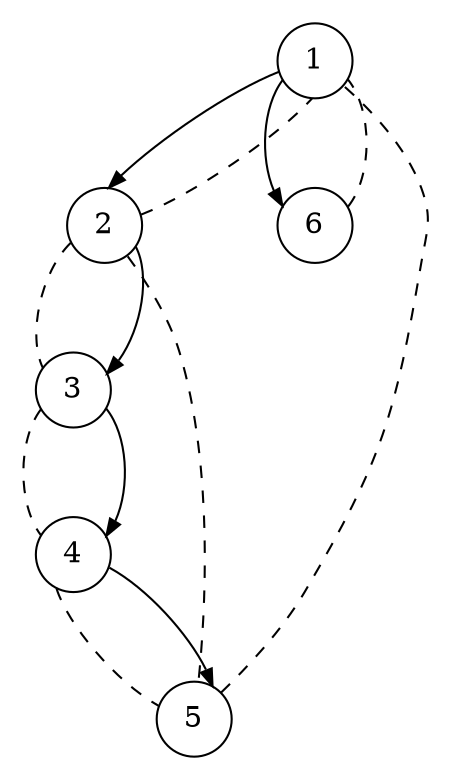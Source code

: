 
    digraph G {
    nodesep=0.9;
    ranksep=0.6;
    margin=0.1;
    node [shape=circle];
    edge [arrowsize=0.8];
    "1" -> "2";
"2" -> "1"[dir=none, style=dashed];
"2" -> "3"[dir=none, style=dashed];
"2" -> "5"[dir=none, style=dashed];
"2" -> "3";
"3" -> "4"[dir=none, style=dashed];
"3" -> "4";
"4" -> "5"[dir=none, style=dashed];
"4" -> "5";
"5" -> "1"[dir=none, style=dashed];
"1" -> "6";
"6" -> "1"[dir=none, style=dashed];

}